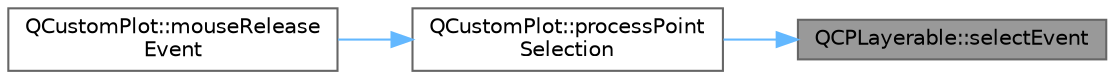 digraph "QCPLayerable::selectEvent"
{
 // LATEX_PDF_SIZE
  bgcolor="transparent";
  edge [fontname=Helvetica,fontsize=10,labelfontname=Helvetica,labelfontsize=10];
  node [fontname=Helvetica,fontsize=10,shape=box,height=0.2,width=0.4];
  rankdir="RL";
  Node1 [label="QCPLayerable::selectEvent",height=0.2,width=0.4,color="gray40", fillcolor="grey60", style="filled", fontcolor="black",tooltip=" "];
  Node1 -> Node2 [dir="back",color="steelblue1",style="solid"];
  Node2 [label="QCustomPlot::processPoint\lSelection",height=0.2,width=0.4,color="grey40", fillcolor="white", style="filled",URL="$class_q_custom_plot.html#ac13c10fff6613e3e80e13c787b010838",tooltip=" "];
  Node2 -> Node3 [dir="back",color="steelblue1",style="solid"];
  Node3 [label="QCustomPlot::mouseRelease\lEvent",height=0.2,width=0.4,color="grey40", fillcolor="white", style="filled",URL="$class_q_custom_plot.html#adc24846f52199e5a9bc35c387a6ce68d",tooltip=" "];
}
